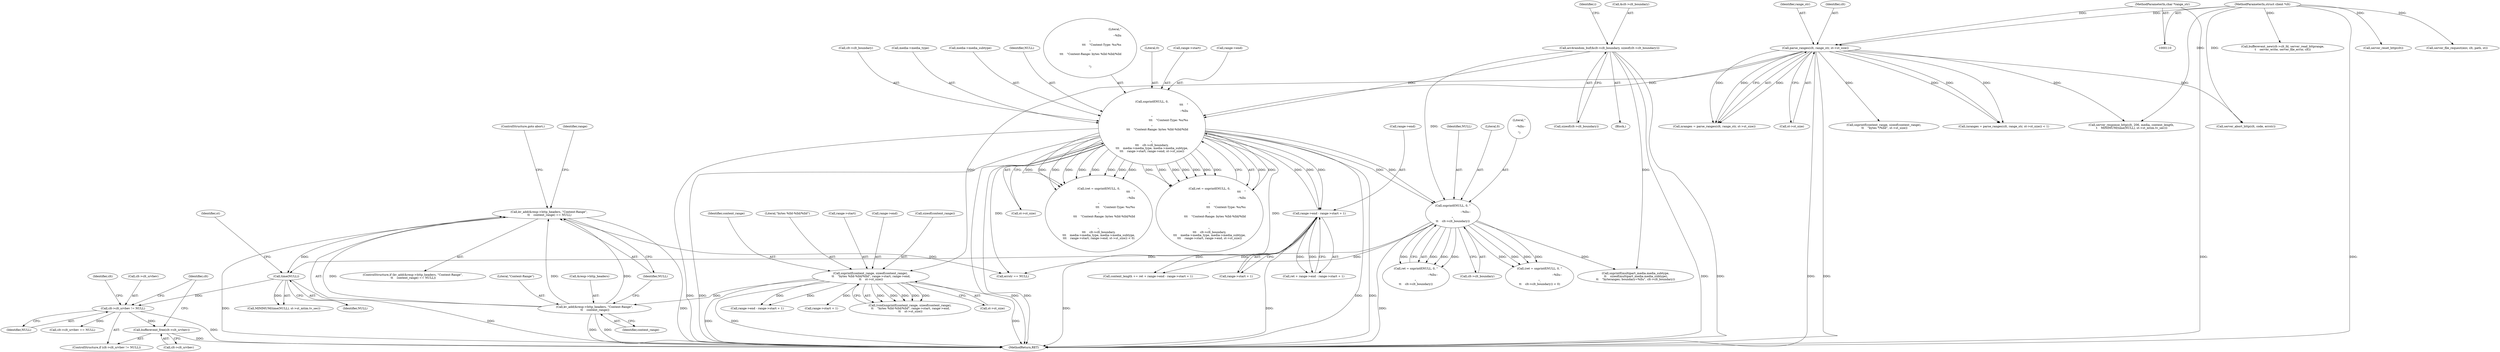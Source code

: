 digraph "0_src_142cfc82b932bc211218fbd7bdda8c7ce83f19df_1@API" {
"1000444" [label="(Call,bufferevent_free(clt->clt_srvbev))"];
"1000439" [label="(Call,clt->clt_srvbev != NULL)"];
"1000415" [label="(Call,time(NULL))"];
"1000258" [label="(Call,kv_add(&resp->http_headers, \"Content-Range\",\n \t\t    content_range) == NULL)"];
"1000259" [label="(Call,kv_add(&resp->http_headers, \"Content-Range\",\n \t\t    content_range))"];
"1000243" [label="(Call,snprintf(content_range, sizeof(content_range),\n \t\t    \"bytes %lld-%lld/%lld\", range->start, range->end,\n \t\t    st->st_size))"];
"1000182" [label="(Call,parse_ranges(clt, range_str, st->st_size))"];
"1000112" [label="(MethodParameterIn,struct client *clt)"];
"1000115" [label="(MethodParameterIn,char *range_str)"];
"1000361" [label="(Call,snprintf(NULL, 0, \"\r\n--%llu--\r\n\",\n\t\t    clt->clt_boundary))"];
"1000320" [label="(Call,snprintf(NULL, 0,\n\t\t\t    \"\r\n--%llu\r\n\"\n\t\t\t    \"Content-Type: %s/%s\r\n\"\n \t\t\t    \"Content-Range: bytes %lld-%lld/%lld\r\n\r\n\",\n\t\t\t    clt->clt_boundary,\n\t\t\t    media->media_type, media->media_subtype,\n\t\t\t    range->start, range->end, st->st_size))"];
"1000289" [label="(Call,arc4random_buf(&clt->clt_boundary, sizeof(clt->clt_boundary)))"];
"1000348" [label="(Call,range->end - range->start + 1)"];
"1000439" [label="(Call,clt->clt_srvbev != NULL)"];
"1000444" [label="(Call,bufferevent_free(clt->clt_srvbev))"];
"1000182" [label="(Call,parse_ranges(clt, range_str, st->st_size))"];
"1000278" [label="(Call,range->end - range->start + 1)"];
"1000327" [label="(Call,media->media_type)"];
"1000348" [label="(Call,range->end - range->start + 1)"];
"1000330" [label="(Call,media->media_subtype)"];
"1000445" [label="(Call,clt->clt_srvbev)"];
"1000243" [label="(Call,snprintf(content_range, sizeof(content_range),\n \t\t    \"bytes %lld-%lld/%lld\", range->start, range->end,\n \t\t    st->st_size))"];
"1000321" [label="(Identifier,NULL)"];
"1000247" [label="(Literal,\"bytes %lld-%lld/%lld\")"];
"1000258" [label="(Call,kv_add(&resp->http_headers, \"Content-Range\",\n \t\t    content_range) == NULL)"];
"1000349" [label="(Call,range->end)"];
"1000267" [label="(ControlStructure,goto abort;)"];
"1000362" [label="(Identifier,NULL)"];
"1000257" [label="(ControlStructure,if (kv_add(&resp->http_headers, \"Content-Range\",\n \t\t    content_range) == NULL))"];
"1000294" [label="(Call,sizeof(clt->clt_boundary))"];
"1000446" [label="(Identifier,clt)"];
"1000540" [label="(Call,errstr == NULL)"];
"1000386" [label="(Call,snprintf(multipart_media.media_subtype,\n \t\t    sizeof(multipart_media.media_subtype),\n\t\t    \"byteranges; boundary=%llu\", clt->clt_boundary))"];
"1000416" [label="(Identifier,NULL)"];
"1000180" [label="(Call,nranges = parse_ranges(clt, range_str, st->st_size))"];
"1000248" [label="(Call,range->start)"];
"1000414" [label="(Call,MINIMUM(time(NULL), st->st_mtim.tv_sec))"];
"1000323" [label="(Literal,\"\r\n--%llu\r\n\"\n\t\t\t    \"Content-Type: %s/%s\r\n\"\n \t\t\t    \"Content-Range: bytes %lld-%lld/%lld\r\n\r\n\")"];
"1000443" [label="(Identifier,NULL)"];
"1000466" [label="(Call,clt->clt_srvbev == NULL)"];
"1000251" [label="(Call,range->end)"];
"1000184" [label="(Identifier,range_str)"];
"1000359" [label="(Call,ret = snprintf(NULL, 0, \"\r\n--%llu--\r\n\",\n\t\t    clt->clt_boundary))"];
"1000457" [label="(Call,bufferevent_new(clt->clt_fd, server_read_httprange,\n\t    server_write, server_file_error, clt))"];
"1000290" [label="(Call,&clt->clt_boundary)"];
"1000289" [label="(Call,arc4random_buf(&clt->clt_boundary, sizeof(clt->clt_boundary)))"];
"1000346" [label="(Call,ret + range->end - range->start + 1)"];
"1000264" [label="(Literal,\"Content-Range\")"];
"1000320" [label="(Call,snprintf(NULL, 0,\n\t\t\t    \"\r\n--%llu\r\n\"\n\t\t\t    \"Content-Type: %s/%s\r\n\"\n \t\t\t    \"Content-Range: bytes %lld-%lld/%lld\r\n\r\n\",\n\t\t\t    clt->clt_boundary,\n\t\t\t    media->media_type, media->media_subtype,\n\t\t\t    range->start, range->end, st->st_size))"];
"1000419" [label="(Identifier,st)"];
"1000245" [label="(Call,sizeof(content_range))"];
"1000183" [label="(Identifier,clt)"];
"1000409" [label="(Call,server_response_http(clt, 206, media, content_length,\n \t    MINIMUM(time(NULL), st->st_mtim.tv_sec)))"];
"1000300" [label="(Identifier,i)"];
"1000266" [label="(Identifier,NULL)"];
"1000554" [label="(MethodReturn,RET)"];
"1000344" [label="(Call,content_length += ret + range->end - range->start + 1)"];
"1000265" [label="(Identifier,content_range)"];
"1000112" [label="(MethodParameterIn,struct client *clt)"];
"1000322" [label="(Literal,0)"];
"1000288" [label="(Block,)"];
"1000282" [label="(Call,range->start + 1)"];
"1000269" [label="(Identifier,range)"];
"1000241" [label="(Call,(void)snprintf(content_range, sizeof(content_range),\n \t\t    \"bytes %lld-%lld/%lld\", range->start, range->end,\n \t\t    st->st_size))"];
"1000244" [label="(Identifier,content_range)"];
"1000195" [label="(Call,snprintf(content_range, sizeof(content_range),\n \t\t    \"bytes */%lld\", st->st_size))"];
"1000115" [label="(MethodParameterIn,char *range_str)"];
"1000450" [label="(Identifier,clt)"];
"1000179" [label="(Call,(nranges = parse_ranges(clt, range_str, st->st_size)) < 1)"];
"1000438" [label="(ControlStructure,if (clt->clt_srvbev != NULL))"];
"1000547" [label="(Call,server_abort_http(clt, code, errstr))"];
"1000510" [label="(Call,server_reset_http(clt))"];
"1000365" [label="(Call,clt->clt_boundary)"];
"1000260" [label="(Call,&resp->http_headers)"];
"1000440" [label="(Call,clt->clt_srvbev)"];
"1000358" [label="(Call,(ret = snprintf(NULL, 0, \"\r\n--%llu--\r\n\",\n\t\t    clt->clt_boundary)) < 0)"];
"1000173" [label="(Call,server_file_request(env, clt, path, st))"];
"1000361" [label="(Call,snprintf(NULL, 0, \"\r\n--%llu--\r\n\",\n\t\t    clt->clt_boundary))"];
"1000333" [label="(Call,range->start)"];
"1000339" [label="(Call,st->st_size)"];
"1000336" [label="(Call,range->end)"];
"1000415" [label="(Call,time(NULL))"];
"1000259" [label="(Call,kv_add(&resp->http_headers, \"Content-Range\",\n \t\t    content_range))"];
"1000317" [label="(Call,(ret = snprintf(NULL, 0,\n\t\t\t    \"\r\n--%llu\r\n\"\n\t\t\t    \"Content-Type: %s/%s\r\n\"\n \t\t\t    \"Content-Range: bytes %lld-%lld/%lld\r\n\r\n\",\n\t\t\t    clt->clt_boundary,\n\t\t\t    media->media_type, media->media_subtype,\n\t\t\t    range->start, range->end, st->st_size)) < 0)"];
"1000185" [label="(Call,st->st_size)"];
"1000363" [label="(Literal,0)"];
"1000352" [label="(Call,range->start + 1)"];
"1000324" [label="(Call,clt->clt_boundary)"];
"1000318" [label="(Call,ret = snprintf(NULL, 0,\n\t\t\t    \"\r\n--%llu\r\n\"\n\t\t\t    \"Content-Type: %s/%s\r\n\"\n \t\t\t    \"Content-Range: bytes %lld-%lld/%lld\r\n\r\n\",\n\t\t\t    clt->clt_boundary,\n\t\t\t    media->media_type, media->media_subtype,\n\t\t\t    range->start, range->end, st->st_size))"];
"1000364" [label="(Literal,\"\r\n--%llu--\r\n\")"];
"1000254" [label="(Call,st->st_size)"];
"1000444" -> "1000438"  [label="AST: "];
"1000444" -> "1000445"  [label="CFG: "];
"1000445" -> "1000444"  [label="AST: "];
"1000450" -> "1000444"  [label="CFG: "];
"1000444" -> "1000554"  [label="DDG: "];
"1000439" -> "1000444"  [label="DDG: "];
"1000439" -> "1000438"  [label="AST: "];
"1000439" -> "1000443"  [label="CFG: "];
"1000440" -> "1000439"  [label="AST: "];
"1000443" -> "1000439"  [label="AST: "];
"1000446" -> "1000439"  [label="CFG: "];
"1000450" -> "1000439"  [label="CFG: "];
"1000439" -> "1000554"  [label="DDG: "];
"1000415" -> "1000439"  [label="DDG: "];
"1000439" -> "1000466"  [label="DDG: "];
"1000415" -> "1000414"  [label="AST: "];
"1000415" -> "1000416"  [label="CFG: "];
"1000416" -> "1000415"  [label="AST: "];
"1000419" -> "1000415"  [label="CFG: "];
"1000415" -> "1000554"  [label="DDG: "];
"1000415" -> "1000414"  [label="DDG: "];
"1000258" -> "1000415"  [label="DDG: "];
"1000361" -> "1000415"  [label="DDG: "];
"1000258" -> "1000257"  [label="AST: "];
"1000258" -> "1000266"  [label="CFG: "];
"1000259" -> "1000258"  [label="AST: "];
"1000266" -> "1000258"  [label="AST: "];
"1000267" -> "1000258"  [label="CFG: "];
"1000269" -> "1000258"  [label="CFG: "];
"1000258" -> "1000554"  [label="DDG: "];
"1000258" -> "1000554"  [label="DDG: "];
"1000259" -> "1000258"  [label="DDG: "];
"1000259" -> "1000258"  [label="DDG: "];
"1000259" -> "1000258"  [label="DDG: "];
"1000258" -> "1000540"  [label="DDG: "];
"1000259" -> "1000265"  [label="CFG: "];
"1000260" -> "1000259"  [label="AST: "];
"1000264" -> "1000259"  [label="AST: "];
"1000265" -> "1000259"  [label="AST: "];
"1000266" -> "1000259"  [label="CFG: "];
"1000259" -> "1000554"  [label="DDG: "];
"1000259" -> "1000554"  [label="DDG: "];
"1000243" -> "1000259"  [label="DDG: "];
"1000243" -> "1000241"  [label="AST: "];
"1000243" -> "1000254"  [label="CFG: "];
"1000244" -> "1000243"  [label="AST: "];
"1000245" -> "1000243"  [label="AST: "];
"1000247" -> "1000243"  [label="AST: "];
"1000248" -> "1000243"  [label="AST: "];
"1000251" -> "1000243"  [label="AST: "];
"1000254" -> "1000243"  [label="AST: "];
"1000241" -> "1000243"  [label="CFG: "];
"1000243" -> "1000554"  [label="DDG: "];
"1000243" -> "1000554"  [label="DDG: "];
"1000243" -> "1000554"  [label="DDG: "];
"1000243" -> "1000241"  [label="DDG: "];
"1000243" -> "1000241"  [label="DDG: "];
"1000243" -> "1000241"  [label="DDG: "];
"1000243" -> "1000241"  [label="DDG: "];
"1000243" -> "1000241"  [label="DDG: "];
"1000182" -> "1000243"  [label="DDG: "];
"1000243" -> "1000278"  [label="DDG: "];
"1000243" -> "1000278"  [label="DDG: "];
"1000243" -> "1000282"  [label="DDG: "];
"1000182" -> "1000180"  [label="AST: "];
"1000182" -> "1000185"  [label="CFG: "];
"1000183" -> "1000182"  [label="AST: "];
"1000184" -> "1000182"  [label="AST: "];
"1000185" -> "1000182"  [label="AST: "];
"1000180" -> "1000182"  [label="CFG: "];
"1000182" -> "1000554"  [label="DDG: "];
"1000182" -> "1000554"  [label="DDG: "];
"1000182" -> "1000179"  [label="DDG: "];
"1000182" -> "1000179"  [label="DDG: "];
"1000182" -> "1000179"  [label="DDG: "];
"1000182" -> "1000180"  [label="DDG: "];
"1000182" -> "1000180"  [label="DDG: "];
"1000182" -> "1000180"  [label="DDG: "];
"1000112" -> "1000182"  [label="DDG: "];
"1000115" -> "1000182"  [label="DDG: "];
"1000182" -> "1000195"  [label="DDG: "];
"1000182" -> "1000320"  [label="DDG: "];
"1000182" -> "1000409"  [label="DDG: "];
"1000182" -> "1000547"  [label="DDG: "];
"1000112" -> "1000110"  [label="AST: "];
"1000112" -> "1000554"  [label="DDG: "];
"1000112" -> "1000173"  [label="DDG: "];
"1000112" -> "1000409"  [label="DDG: "];
"1000112" -> "1000457"  [label="DDG: "];
"1000112" -> "1000510"  [label="DDG: "];
"1000112" -> "1000547"  [label="DDG: "];
"1000115" -> "1000110"  [label="AST: "];
"1000115" -> "1000554"  [label="DDG: "];
"1000361" -> "1000359"  [label="AST: "];
"1000361" -> "1000365"  [label="CFG: "];
"1000362" -> "1000361"  [label="AST: "];
"1000363" -> "1000361"  [label="AST: "];
"1000364" -> "1000361"  [label="AST: "];
"1000365" -> "1000361"  [label="AST: "];
"1000359" -> "1000361"  [label="CFG: "];
"1000361" -> "1000554"  [label="DDG: "];
"1000361" -> "1000358"  [label="DDG: "];
"1000361" -> "1000358"  [label="DDG: "];
"1000361" -> "1000358"  [label="DDG: "];
"1000361" -> "1000358"  [label="DDG: "];
"1000361" -> "1000359"  [label="DDG: "];
"1000361" -> "1000359"  [label="DDG: "];
"1000361" -> "1000359"  [label="DDG: "];
"1000361" -> "1000359"  [label="DDG: "];
"1000320" -> "1000361"  [label="DDG: "];
"1000320" -> "1000361"  [label="DDG: "];
"1000289" -> "1000361"  [label="DDG: "];
"1000361" -> "1000386"  [label="DDG: "];
"1000361" -> "1000540"  [label="DDG: "];
"1000320" -> "1000318"  [label="AST: "];
"1000320" -> "1000339"  [label="CFG: "];
"1000321" -> "1000320"  [label="AST: "];
"1000322" -> "1000320"  [label="AST: "];
"1000323" -> "1000320"  [label="AST: "];
"1000324" -> "1000320"  [label="AST: "];
"1000327" -> "1000320"  [label="AST: "];
"1000330" -> "1000320"  [label="AST: "];
"1000333" -> "1000320"  [label="AST: "];
"1000336" -> "1000320"  [label="AST: "];
"1000339" -> "1000320"  [label="AST: "];
"1000318" -> "1000320"  [label="CFG: "];
"1000320" -> "1000554"  [label="DDG: "];
"1000320" -> "1000554"  [label="DDG: "];
"1000320" -> "1000554"  [label="DDG: "];
"1000320" -> "1000554"  [label="DDG: "];
"1000320" -> "1000554"  [label="DDG: "];
"1000320" -> "1000554"  [label="DDG: "];
"1000320" -> "1000317"  [label="DDG: "];
"1000320" -> "1000317"  [label="DDG: "];
"1000320" -> "1000317"  [label="DDG: "];
"1000320" -> "1000317"  [label="DDG: "];
"1000320" -> "1000317"  [label="DDG: "];
"1000320" -> "1000317"  [label="DDG: "];
"1000320" -> "1000317"  [label="DDG: "];
"1000320" -> "1000317"  [label="DDG: "];
"1000320" -> "1000317"  [label="DDG: "];
"1000320" -> "1000318"  [label="DDG: "];
"1000320" -> "1000318"  [label="DDG: "];
"1000320" -> "1000318"  [label="DDG: "];
"1000320" -> "1000318"  [label="DDG: "];
"1000320" -> "1000318"  [label="DDG: "];
"1000320" -> "1000318"  [label="DDG: "];
"1000320" -> "1000318"  [label="DDG: "];
"1000320" -> "1000318"  [label="DDG: "];
"1000320" -> "1000318"  [label="DDG: "];
"1000289" -> "1000320"  [label="DDG: "];
"1000348" -> "1000320"  [label="DDG: "];
"1000320" -> "1000348"  [label="DDG: "];
"1000320" -> "1000348"  [label="DDG: "];
"1000320" -> "1000352"  [label="DDG: "];
"1000320" -> "1000540"  [label="DDG: "];
"1000289" -> "1000288"  [label="AST: "];
"1000289" -> "1000294"  [label="CFG: "];
"1000290" -> "1000289"  [label="AST: "];
"1000294" -> "1000289"  [label="AST: "];
"1000300" -> "1000289"  [label="CFG: "];
"1000289" -> "1000554"  [label="DDG: "];
"1000289" -> "1000554"  [label="DDG: "];
"1000289" -> "1000386"  [label="DDG: "];
"1000348" -> "1000346"  [label="AST: "];
"1000348" -> "1000352"  [label="CFG: "];
"1000349" -> "1000348"  [label="AST: "];
"1000352" -> "1000348"  [label="AST: "];
"1000346" -> "1000348"  [label="CFG: "];
"1000348" -> "1000554"  [label="DDG: "];
"1000348" -> "1000554"  [label="DDG: "];
"1000348" -> "1000344"  [label="DDG: "];
"1000348" -> "1000344"  [label="DDG: "];
"1000348" -> "1000346"  [label="DDG: "];
"1000348" -> "1000346"  [label="DDG: "];
}
